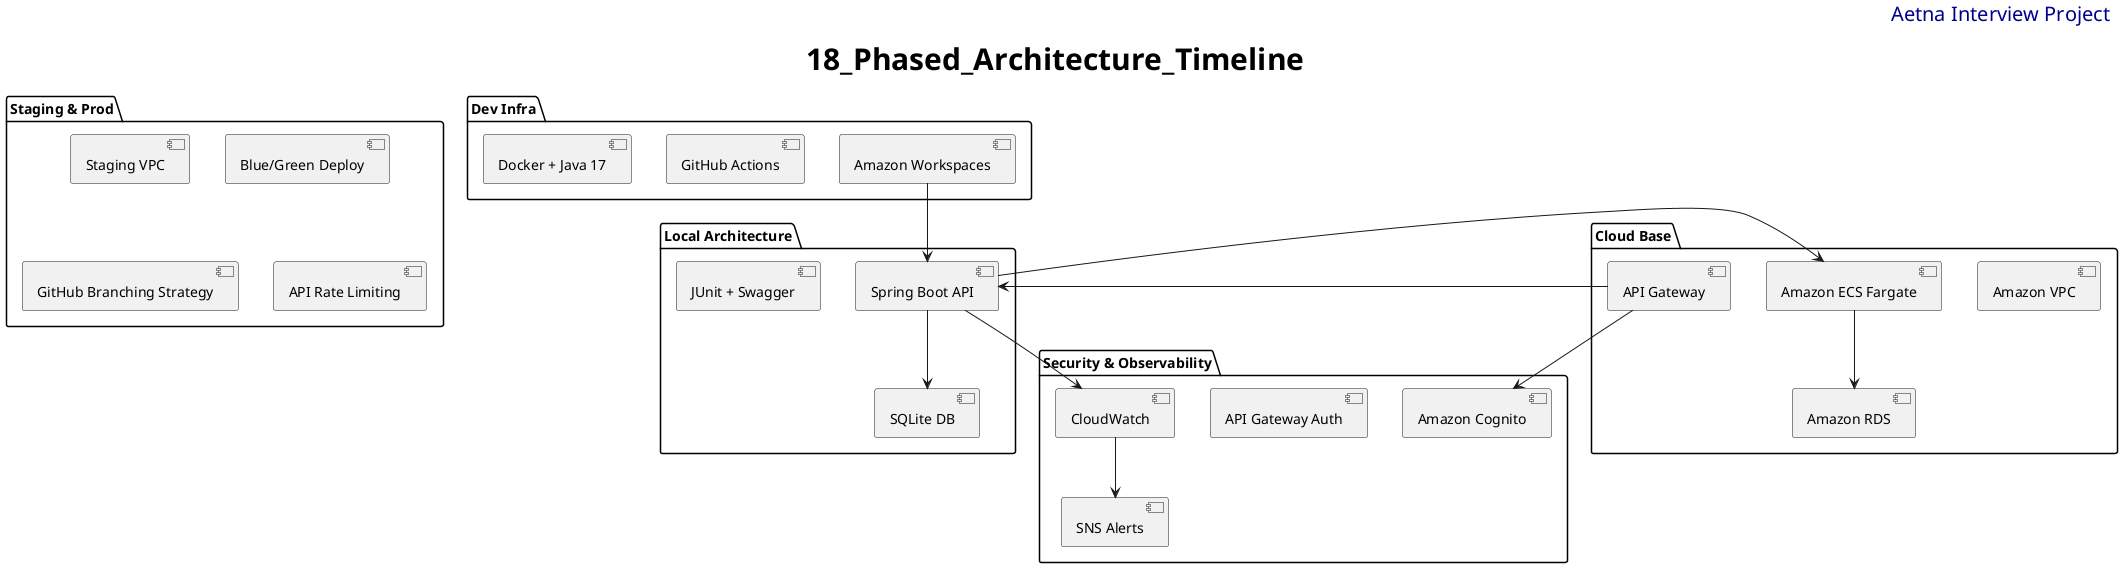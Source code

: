 @startuml 18_Phased_Architecture_Timeline

' Project and Title Header
skinparam HeaderFontSize 20
skinparam HeaderFontColor #00008B
header Aetna Interview Project

skinparam titleFontSize 30
title 18_Phased_Architecture_Timeline

package "Dev Infra" {
  [Amazon Workspaces]
  [GitHub Actions]
  [Docker + Java 17]
}

package "Local Architecture" {
  [Spring Boot API]
  [SQLite DB]
  [JUnit + Swagger]
}

package "Cloud Base" {
  [Amazon VPC]
  [Amazon ECS Fargate]
  [Amazon RDS]
  [API Gateway]
}

package "Security & Observability" {
  [Amazon Cognito]
  [API Gateway Auth]
  [CloudWatch]
  [SNS Alerts]
}

package "Staging & Prod" {
  [Staging VPC]
  [Blue/Green Deploy]
  [GitHub Branching Strategy]
  [API Rate Limiting]
}

[Amazon Workspaces] --> [Spring Boot API]
[Spring Boot API] --> [SQLite DB]
[Spring Boot API] --> [Amazon ECS Fargate]
[Amazon ECS Fargate] --> [Amazon RDS]
[API Gateway] --> [Spring Boot API]
[API Gateway] --> [Amazon Cognito]
[Spring Boot API] --> [CloudWatch]
[CloudWatch] --> [SNS Alerts]

@enduml
